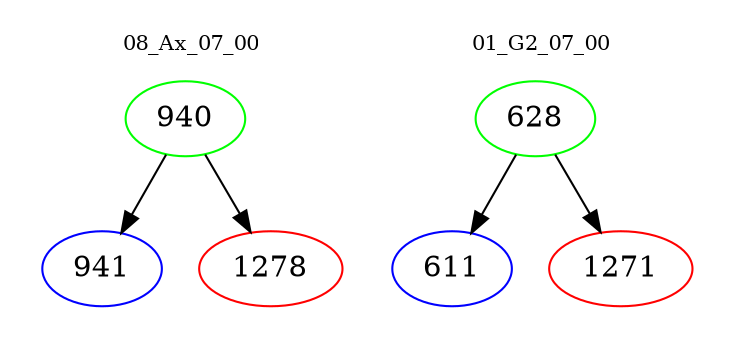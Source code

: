 digraph{
subgraph cluster_0 {
color = white
label = "08_Ax_07_00";
fontsize=10;
T0_940 [label="940", color="green"]
T0_940 -> T0_941 [color="black"]
T0_941 [label="941", color="blue"]
T0_940 -> T0_1278 [color="black"]
T0_1278 [label="1278", color="red"]
}
subgraph cluster_1 {
color = white
label = "01_G2_07_00";
fontsize=10;
T1_628 [label="628", color="green"]
T1_628 -> T1_611 [color="black"]
T1_611 [label="611", color="blue"]
T1_628 -> T1_1271 [color="black"]
T1_1271 [label="1271", color="red"]
}
}
